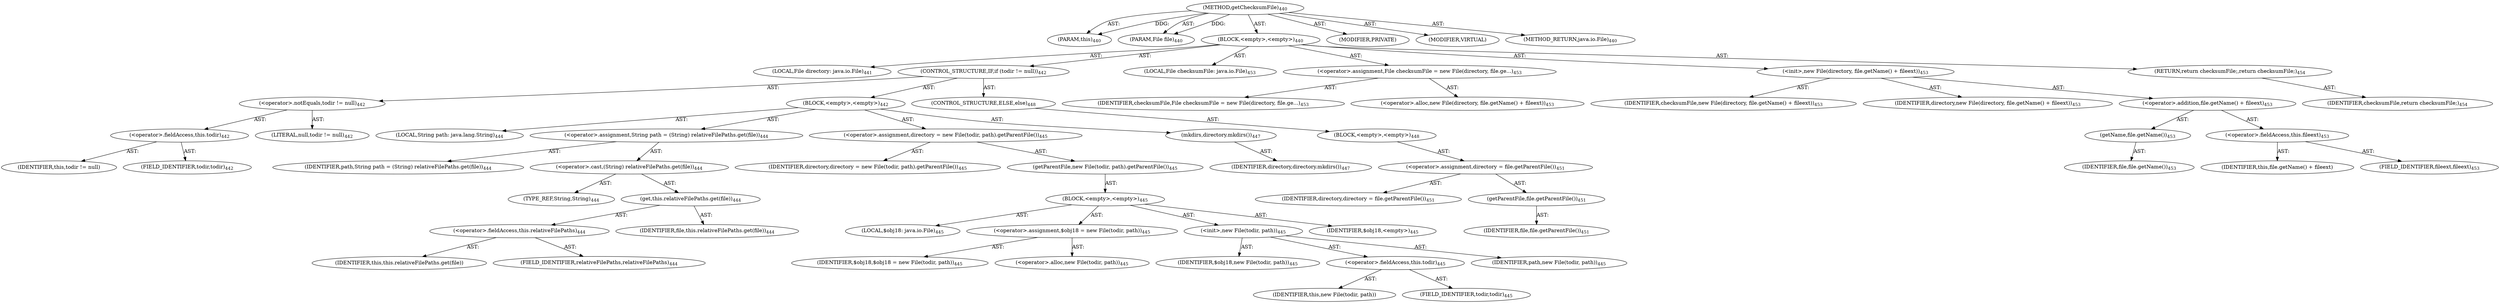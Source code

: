 digraph "getChecksumFile" {  
"111669149711" [label = <(METHOD,getChecksumFile)<SUB>440</SUB>> ]
"115964117020" [label = <(PARAM,this)<SUB>440</SUB>> ]
"115964117021" [label = <(PARAM,File file)<SUB>440</SUB>> ]
"25769803849" [label = <(BLOCK,&lt;empty&gt;,&lt;empty&gt;)<SUB>440</SUB>> ]
"94489280545" [label = <(LOCAL,File directory: java.io.File)<SUB>441</SUB>> ]
"47244640296" [label = <(CONTROL_STRUCTURE,IF,if (todir != null))<SUB>442</SUB>> ]
"30064771344" [label = <(&lt;operator&gt;.notEquals,todir != null)<SUB>442</SUB>> ]
"30064771345" [label = <(&lt;operator&gt;.fieldAccess,this.todir)<SUB>442</SUB>> ]
"68719476951" [label = <(IDENTIFIER,this,todir != null)> ]
"55834574915" [label = <(FIELD_IDENTIFIER,todir,todir)<SUB>442</SUB>> ]
"90194313267" [label = <(LITERAL,null,todir != null)<SUB>442</SUB>> ]
"25769803850" [label = <(BLOCK,&lt;empty&gt;,&lt;empty&gt;)<SUB>442</SUB>> ]
"94489280546" [label = <(LOCAL,String path: java.lang.String)<SUB>444</SUB>> ]
"30064771346" [label = <(&lt;operator&gt;.assignment,String path = (String) relativeFilePaths.get(file))<SUB>444</SUB>> ]
"68719476952" [label = <(IDENTIFIER,path,String path = (String) relativeFilePaths.get(file))<SUB>444</SUB>> ]
"30064771347" [label = <(&lt;operator&gt;.cast,(String) relativeFilePaths.get(file))<SUB>444</SUB>> ]
"180388626433" [label = <(TYPE_REF,String,String)<SUB>444</SUB>> ]
"30064771348" [label = <(get,this.relativeFilePaths.get(file))<SUB>444</SUB>> ]
"30064771349" [label = <(&lt;operator&gt;.fieldAccess,this.relativeFilePaths)<SUB>444</SUB>> ]
"68719476953" [label = <(IDENTIFIER,this,this.relativeFilePaths.get(file))> ]
"55834574916" [label = <(FIELD_IDENTIFIER,relativeFilePaths,relativeFilePaths)<SUB>444</SUB>> ]
"68719476954" [label = <(IDENTIFIER,file,this.relativeFilePaths.get(file))<SUB>444</SUB>> ]
"30064771350" [label = <(&lt;operator&gt;.assignment,directory = new File(todir, path).getParentFile())<SUB>445</SUB>> ]
"68719476955" [label = <(IDENTIFIER,directory,directory = new File(todir, path).getParentFile())<SUB>445</SUB>> ]
"30064771351" [label = <(getParentFile,new File(todir, path).getParentFile())<SUB>445</SUB>> ]
"25769803851" [label = <(BLOCK,&lt;empty&gt;,&lt;empty&gt;)<SUB>445</SUB>> ]
"94489280547" [label = <(LOCAL,$obj18: java.io.File)<SUB>445</SUB>> ]
"30064771352" [label = <(&lt;operator&gt;.assignment,$obj18 = new File(todir, path))<SUB>445</SUB>> ]
"68719476956" [label = <(IDENTIFIER,$obj18,$obj18 = new File(todir, path))<SUB>445</SUB>> ]
"30064771353" [label = <(&lt;operator&gt;.alloc,new File(todir, path))<SUB>445</SUB>> ]
"30064771354" [label = <(&lt;init&gt;,new File(todir, path))<SUB>445</SUB>> ]
"68719476957" [label = <(IDENTIFIER,$obj18,new File(todir, path))<SUB>445</SUB>> ]
"30064771355" [label = <(&lt;operator&gt;.fieldAccess,this.todir)<SUB>445</SUB>> ]
"68719476958" [label = <(IDENTIFIER,this,new File(todir, path))> ]
"55834574917" [label = <(FIELD_IDENTIFIER,todir,todir)<SUB>445</SUB>> ]
"68719476959" [label = <(IDENTIFIER,path,new File(todir, path))<SUB>445</SUB>> ]
"68719476960" [label = <(IDENTIFIER,$obj18,&lt;empty&gt;)<SUB>445</SUB>> ]
"30064771356" [label = <(mkdirs,directory.mkdirs())<SUB>447</SUB>> ]
"68719476961" [label = <(IDENTIFIER,directory,directory.mkdirs())<SUB>447</SUB>> ]
"47244640297" [label = <(CONTROL_STRUCTURE,ELSE,else)<SUB>448</SUB>> ]
"25769803852" [label = <(BLOCK,&lt;empty&gt;,&lt;empty&gt;)<SUB>448</SUB>> ]
"30064771357" [label = <(&lt;operator&gt;.assignment,directory = file.getParentFile())<SUB>451</SUB>> ]
"68719476962" [label = <(IDENTIFIER,directory,directory = file.getParentFile())<SUB>451</SUB>> ]
"30064771358" [label = <(getParentFile,file.getParentFile())<SUB>451</SUB>> ]
"68719476963" [label = <(IDENTIFIER,file,file.getParentFile())<SUB>451</SUB>> ]
"94489280548" [label = <(LOCAL,File checksumFile: java.io.File)<SUB>453</SUB>> ]
"30064771359" [label = <(&lt;operator&gt;.assignment,File checksumFile = new File(directory, file.ge...)<SUB>453</SUB>> ]
"68719476964" [label = <(IDENTIFIER,checksumFile,File checksumFile = new File(directory, file.ge...)<SUB>453</SUB>> ]
"30064771360" [label = <(&lt;operator&gt;.alloc,new File(directory, file.getName() + fileext))<SUB>453</SUB>> ]
"30064771361" [label = <(&lt;init&gt;,new File(directory, file.getName() + fileext))<SUB>453</SUB>> ]
"68719476965" [label = <(IDENTIFIER,checksumFile,new File(directory, file.getName() + fileext))<SUB>453</SUB>> ]
"68719476966" [label = <(IDENTIFIER,directory,new File(directory, file.getName() + fileext))<SUB>453</SUB>> ]
"30064771362" [label = <(&lt;operator&gt;.addition,file.getName() + fileext)<SUB>453</SUB>> ]
"30064771363" [label = <(getName,file.getName())<SUB>453</SUB>> ]
"68719476967" [label = <(IDENTIFIER,file,file.getName())<SUB>453</SUB>> ]
"30064771364" [label = <(&lt;operator&gt;.fieldAccess,this.fileext)<SUB>453</SUB>> ]
"68719476968" [label = <(IDENTIFIER,this,file.getName() + fileext)> ]
"55834574918" [label = <(FIELD_IDENTIFIER,fileext,fileext)<SUB>453</SUB>> ]
"146028888066" [label = <(RETURN,return checksumFile;,return checksumFile;)<SUB>454</SUB>> ]
"68719476969" [label = <(IDENTIFIER,checksumFile,return checksumFile;)<SUB>454</SUB>> ]
"133143986222" [label = <(MODIFIER,PRIVATE)> ]
"133143986223" [label = <(MODIFIER,VIRTUAL)> ]
"128849018895" [label = <(METHOD_RETURN,java.io.File)<SUB>440</SUB>> ]
  "111669149711" -> "115964117020"  [ label = "AST: "] 
  "111669149711" -> "115964117021"  [ label = "AST: "] 
  "111669149711" -> "25769803849"  [ label = "AST: "] 
  "111669149711" -> "133143986222"  [ label = "AST: "] 
  "111669149711" -> "133143986223"  [ label = "AST: "] 
  "111669149711" -> "128849018895"  [ label = "AST: "] 
  "25769803849" -> "94489280545"  [ label = "AST: "] 
  "25769803849" -> "47244640296"  [ label = "AST: "] 
  "25769803849" -> "94489280548"  [ label = "AST: "] 
  "25769803849" -> "30064771359"  [ label = "AST: "] 
  "25769803849" -> "30064771361"  [ label = "AST: "] 
  "25769803849" -> "146028888066"  [ label = "AST: "] 
  "47244640296" -> "30064771344"  [ label = "AST: "] 
  "47244640296" -> "25769803850"  [ label = "AST: "] 
  "47244640296" -> "47244640297"  [ label = "AST: "] 
  "30064771344" -> "30064771345"  [ label = "AST: "] 
  "30064771344" -> "90194313267"  [ label = "AST: "] 
  "30064771345" -> "68719476951"  [ label = "AST: "] 
  "30064771345" -> "55834574915"  [ label = "AST: "] 
  "25769803850" -> "94489280546"  [ label = "AST: "] 
  "25769803850" -> "30064771346"  [ label = "AST: "] 
  "25769803850" -> "30064771350"  [ label = "AST: "] 
  "25769803850" -> "30064771356"  [ label = "AST: "] 
  "30064771346" -> "68719476952"  [ label = "AST: "] 
  "30064771346" -> "30064771347"  [ label = "AST: "] 
  "30064771347" -> "180388626433"  [ label = "AST: "] 
  "30064771347" -> "30064771348"  [ label = "AST: "] 
  "30064771348" -> "30064771349"  [ label = "AST: "] 
  "30064771348" -> "68719476954"  [ label = "AST: "] 
  "30064771349" -> "68719476953"  [ label = "AST: "] 
  "30064771349" -> "55834574916"  [ label = "AST: "] 
  "30064771350" -> "68719476955"  [ label = "AST: "] 
  "30064771350" -> "30064771351"  [ label = "AST: "] 
  "30064771351" -> "25769803851"  [ label = "AST: "] 
  "25769803851" -> "94489280547"  [ label = "AST: "] 
  "25769803851" -> "30064771352"  [ label = "AST: "] 
  "25769803851" -> "30064771354"  [ label = "AST: "] 
  "25769803851" -> "68719476960"  [ label = "AST: "] 
  "30064771352" -> "68719476956"  [ label = "AST: "] 
  "30064771352" -> "30064771353"  [ label = "AST: "] 
  "30064771354" -> "68719476957"  [ label = "AST: "] 
  "30064771354" -> "30064771355"  [ label = "AST: "] 
  "30064771354" -> "68719476959"  [ label = "AST: "] 
  "30064771355" -> "68719476958"  [ label = "AST: "] 
  "30064771355" -> "55834574917"  [ label = "AST: "] 
  "30064771356" -> "68719476961"  [ label = "AST: "] 
  "47244640297" -> "25769803852"  [ label = "AST: "] 
  "25769803852" -> "30064771357"  [ label = "AST: "] 
  "30064771357" -> "68719476962"  [ label = "AST: "] 
  "30064771357" -> "30064771358"  [ label = "AST: "] 
  "30064771358" -> "68719476963"  [ label = "AST: "] 
  "30064771359" -> "68719476964"  [ label = "AST: "] 
  "30064771359" -> "30064771360"  [ label = "AST: "] 
  "30064771361" -> "68719476965"  [ label = "AST: "] 
  "30064771361" -> "68719476966"  [ label = "AST: "] 
  "30064771361" -> "30064771362"  [ label = "AST: "] 
  "30064771362" -> "30064771363"  [ label = "AST: "] 
  "30064771362" -> "30064771364"  [ label = "AST: "] 
  "30064771363" -> "68719476967"  [ label = "AST: "] 
  "30064771364" -> "68719476968"  [ label = "AST: "] 
  "30064771364" -> "55834574918"  [ label = "AST: "] 
  "146028888066" -> "68719476969"  [ label = "AST: "] 
  "111669149711" -> "115964117020"  [ label = "DDG: "] 
  "111669149711" -> "115964117021"  [ label = "DDG: "] 
}
